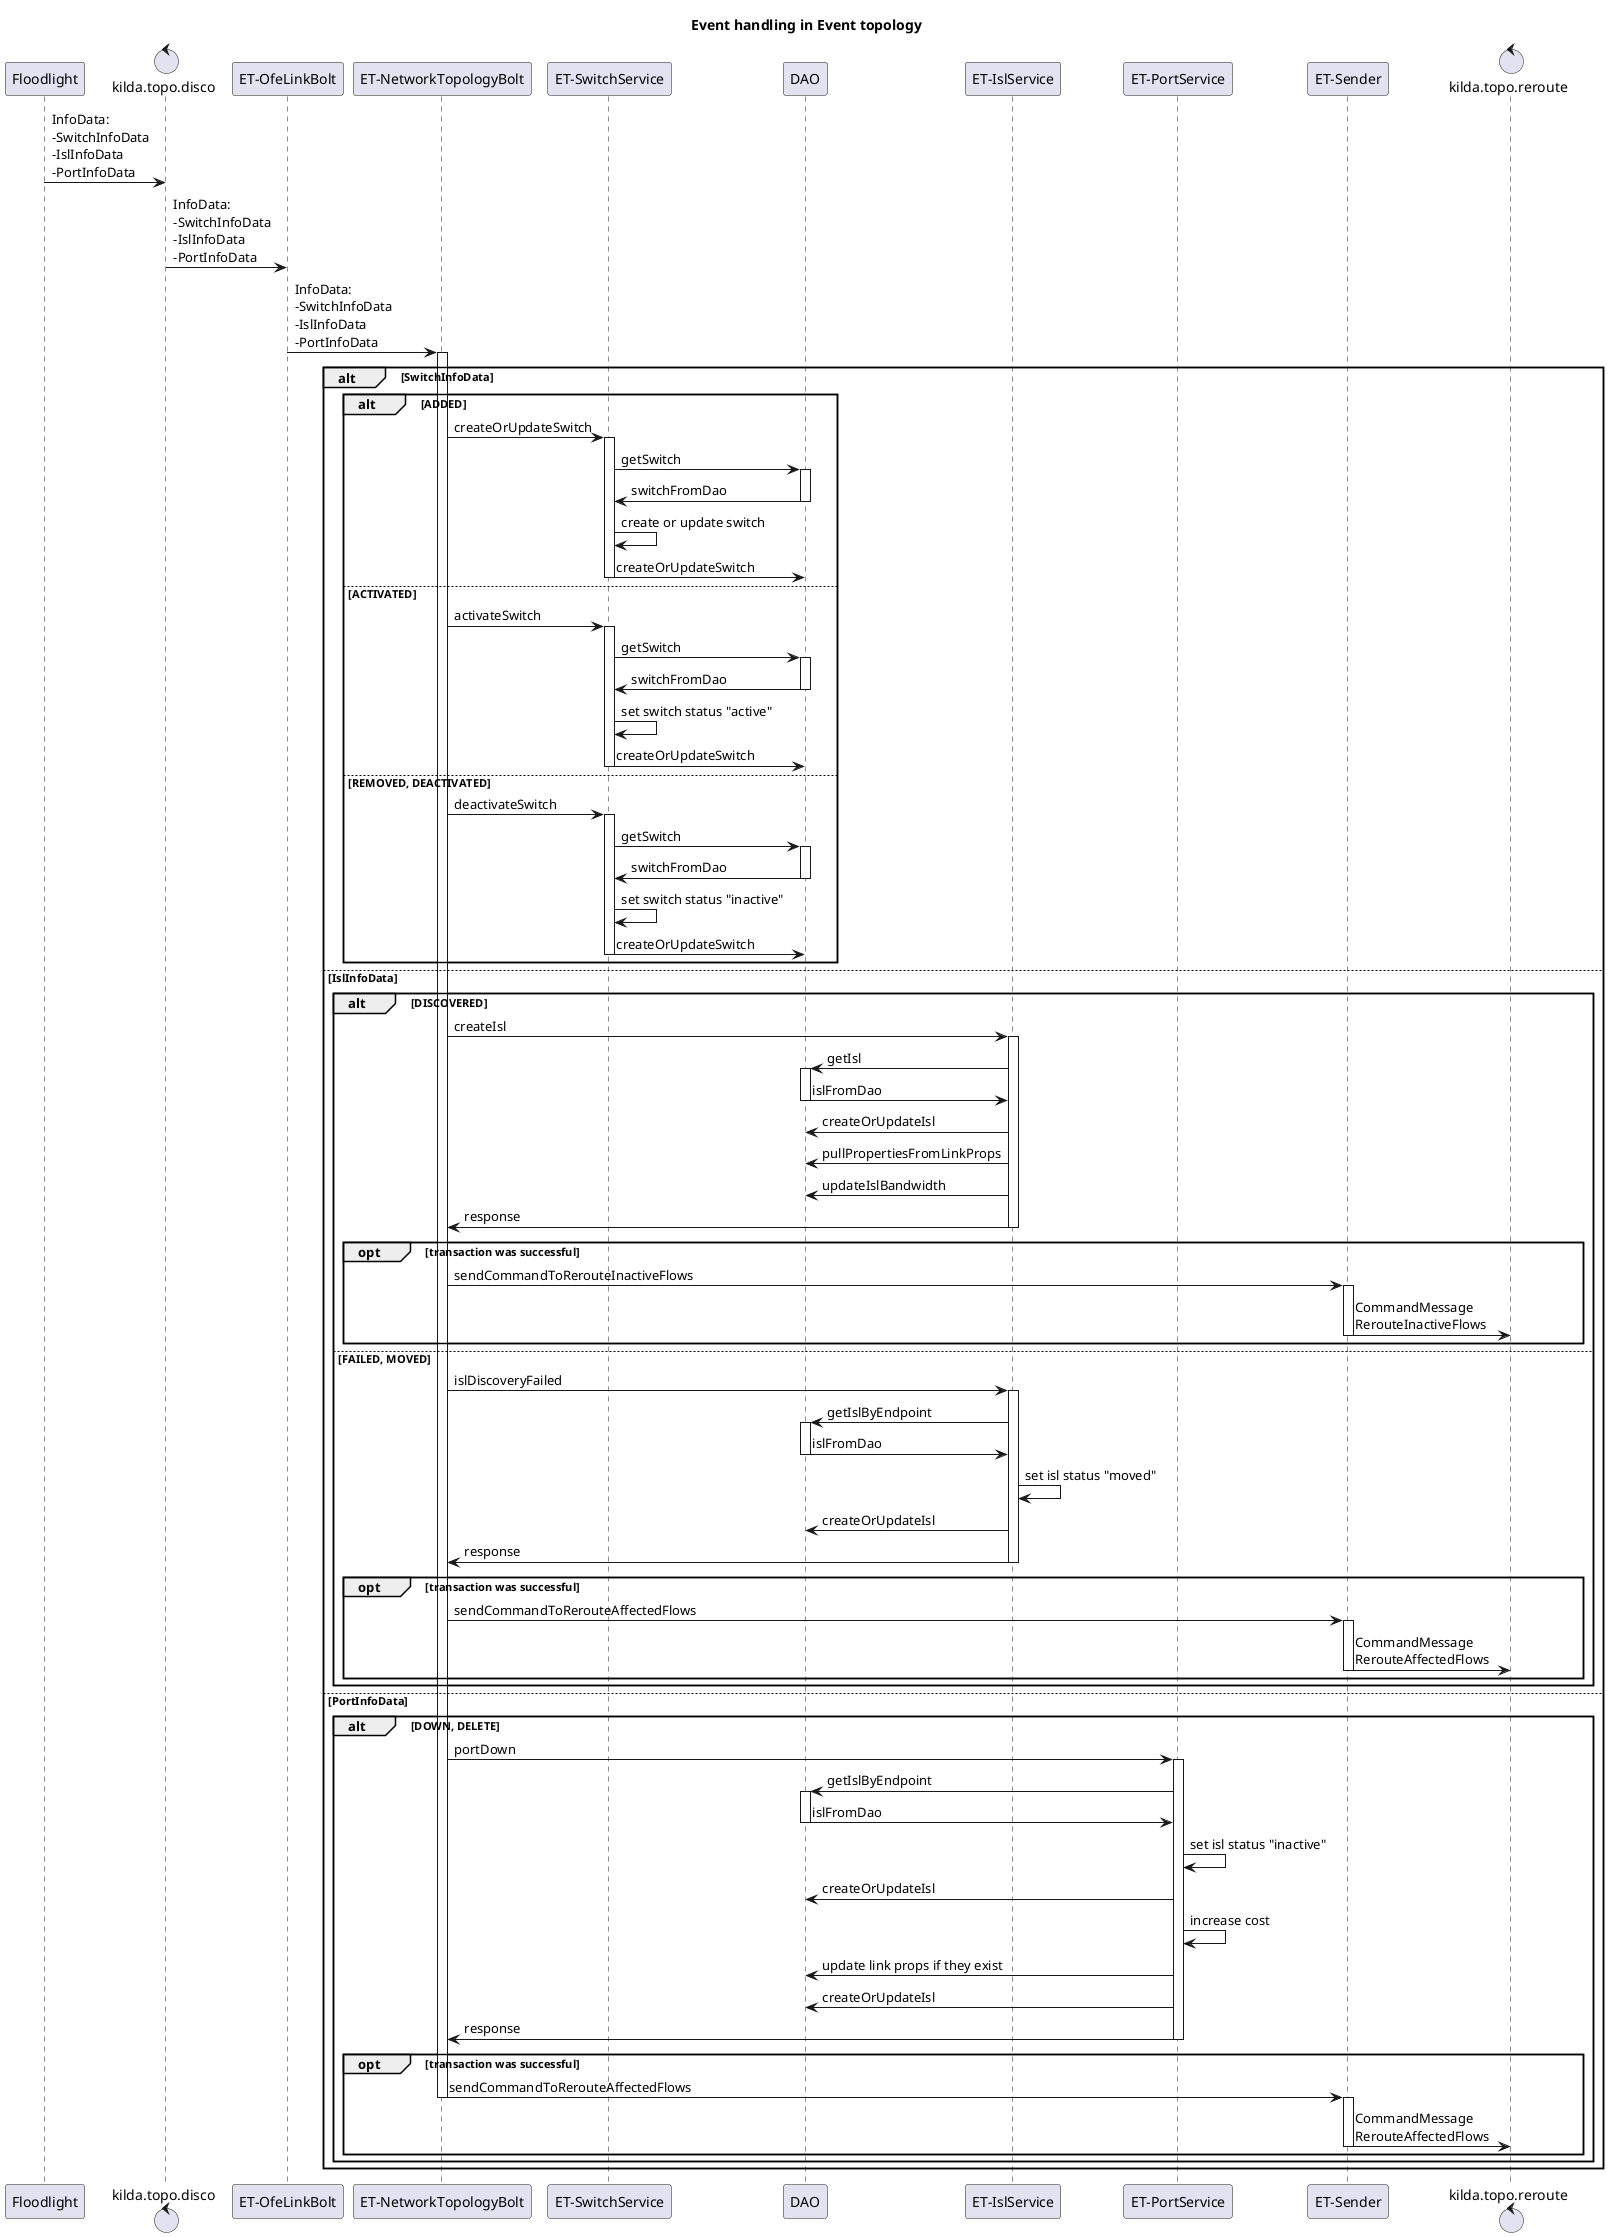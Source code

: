 @startuml

title Event handling in Event topology

participant Floodlight
control kilda.topo.disco
participant "ET-OfeLinkBolt"
participant "ET-NetworkTopologyBolt"
participant "ET-SwitchService"
participant DAO
participant "ET-IslService"
participant "ET-PortService"
participant "ET-Sender"
control kilda.topo.reroute

Floodlight -> kilda.topo.disco : InfoData:\n-SwitchInfoData\n-IslInfoData\n-PortInfoData
kilda.topo.disco -> "ET-OfeLinkBolt" : InfoData:\n-SwitchInfoData\n-IslInfoData\n-PortInfoData
"ET-OfeLinkBolt" -> "ET-NetworkTopologyBolt" : InfoData:\n-SwitchInfoData\n-IslInfoData\n-PortInfoData
activate "ET-NetworkTopologyBolt"

alt SwitchInfoData

alt ADDED
    "ET-NetworkTopologyBolt" -> "ET-SwitchService" : createOrUpdateSwitch
activate "ET-SwitchService"
    "ET-SwitchService" -> DAO : getSwitch
    activate DAO
    DAO -> "ET-SwitchService" : switchFromDao
    deactivate DAO

    "ET-SwitchService" -> "ET-SwitchService" : create or update switch
    "ET-SwitchService" -> DAO : createOrUpdateSwitch
deactivate "ET-SwitchService"
else ACTIVATED
    "ET-NetworkTopologyBolt" -> "ET-SwitchService" : activateSwitch
activate "ET-SwitchService"
    "ET-SwitchService" -> DAO : getSwitch
    activate DAO
    DAO -> "ET-SwitchService" : switchFromDao
    deactivate DAO

    "ET-SwitchService" -> "ET-SwitchService" : set switch status "active"
    "ET-SwitchService" -> DAO : createOrUpdateSwitch
deactivate "ET-SwitchService"
else REMOVED, DEACTIVATED
    "ET-NetworkTopologyBolt" -> "ET-SwitchService" : deactivateSwitch
activate "ET-SwitchService"
    "ET-SwitchService" -> DAO : getSwitch
    activate DAO
    DAO -> "ET-SwitchService" : switchFromDao
    deactivate DAO

    "ET-SwitchService" -> "ET-SwitchService" : set switch status "inactive"
    "ET-SwitchService" -> DAO : createOrUpdateSwitch
deactivate "ET-SwitchService"
end


else IslInfoData

alt DISCOVERED
"ET-NetworkTopologyBolt" -> "ET-IslService" : createIsl
activate "ET-IslService"
    "ET-IslService" -> DAO : getIsl
    activate DAO
    DAO -> "ET-IslService" : islFromDao
    deactivate DAO

    "ET-IslService" -> DAO : createOrUpdateIsl
    "ET-IslService" -> DAO : pullPropertiesFromLinkProps
    "ET-IslService" -> DAO : updateIslBandwidth
    "ET-IslService" -> "ET-NetworkTopologyBolt" : response
deactivate "ET-IslService"

    opt transaction was successful
        "ET-NetworkTopologyBolt" -> "ET-Sender" : sendCommandToRerouteInactiveFlows
        activate "ET-Sender"
        "ET-Sender" -> kilda.topo.reroute : CommandMessage\nRerouteInactiveFlows
        deactivate "ET-Sender"
    end

else FAILED, MOVED
"ET-NetworkTopologyBolt" -> "ET-IslService" : islDiscoveryFailed
activate "ET-IslService"
    "ET-IslService" -> DAO : getIslByEndpoint
    activate DAO
    DAO -> "ET-IslService" : islFromDao
    deactivate DAO
    "ET-IslService" -> "ET-IslService" : set isl status "moved"
    "ET-IslService" -> DAO : createOrUpdateIsl
    "ET-IslService" -> "ET-NetworkTopologyBolt" : response
deactivate "ET-IslService"

    opt transaction was successful
        "ET-NetworkTopologyBolt" -> "ET-Sender" : sendCommandToRerouteAffectedFlows
        activate "ET-Sender"
        "ET-Sender" -> kilda.topo.reroute : CommandMessage\nRerouteAffectedFlows
        deactivate "ET-Sender"
    end
end


else PortInfoData

alt DOWN, DELETE
"ET-NetworkTopologyBolt" -> "ET-PortService" : portDown
activate "ET-PortService"
    "ET-PortService" -> DAO : getIslByEndpoint
    activate DAO
    DAO -> "ET-PortService" : islFromDao
    deactivate DAO
    "ET-PortService" -> "ET-PortService" : set isl status "inactive"
    "ET-PortService" -> DAO : createOrUpdateIsl
    "ET-PortService" -> "ET-PortService" : increase cost
    "ET-PortService" -> DAO : update link props if they exist
    "ET-PortService" -> DAO : createOrUpdateIsl
    "ET-PortService" -> "ET-NetworkTopologyBolt" : response
deactivate "ET-PortService"

    opt transaction was successful
        "ET-NetworkTopologyBolt" -> "ET-Sender" : sendCommandToRerouteAffectedFlows
        deactivate "ET-NetworkTopologyBolt"
        activate "ET-Sender"
        "ET-Sender" -> kilda.topo.reroute : CommandMessage\nRerouteAffectedFlows
        deactivate "ET-Sender"
    end
end

end

@enduml